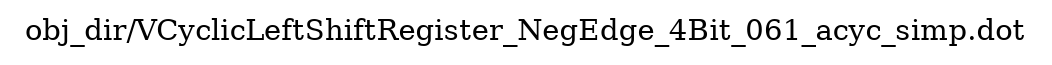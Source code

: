 digraph v3graph {
	graph	[label="obj_dir/VCyclicLeftShiftRegister_NegEdge_4Bit_061_acyc_simp.dot",
		 labelloc=t, labeljust=l,
		 //size="7.5,10",
		 rankdir=TB];
}
